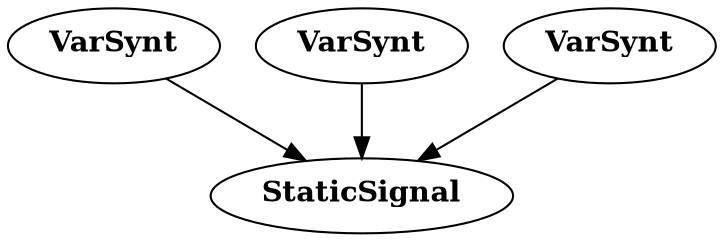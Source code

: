 digraph G {
548555930 [label=<<B>VarSynt</B>>]
55737418 [label=<<B>VarSynt</B>>]
475914234 [label=<<B>VarSynt</B>>]
1649154478 [label=<<B>StaticSignal</B>>]
548555930 -> 1649154478
55737418 -> 1649154478
475914234 -> 1649154478
}
